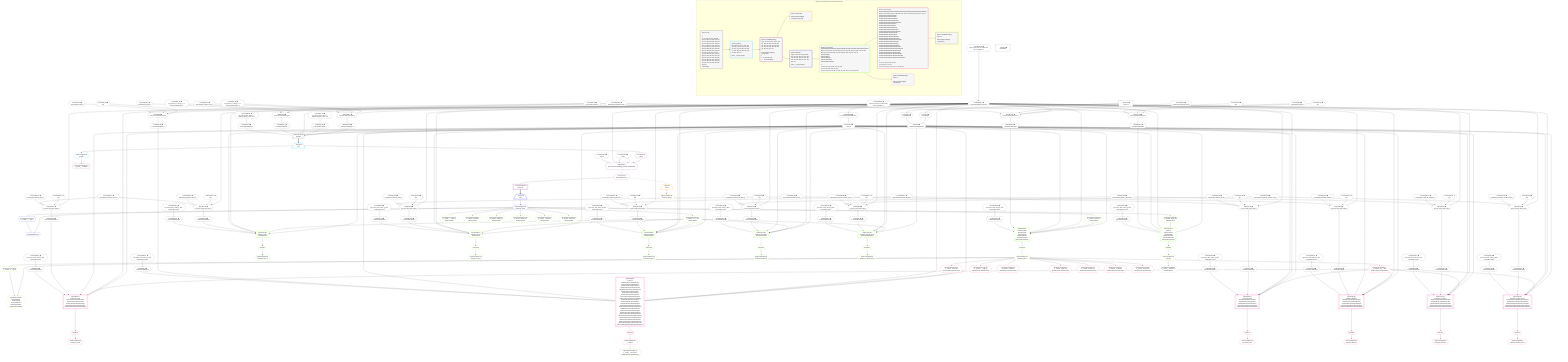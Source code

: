 %%{init: {'themeVariables': { 'fontSize': '12px'}}}%%
graph TD
    classDef path fill:#eee,stroke:#000,color:#000
    classDef plan fill:#fff,stroke-width:1px,color:#000
    classDef itemplan fill:#fff,stroke-width:2px,color:#000
    classDef unbatchedplan fill:#dff,stroke-width:1px,color:#000
    classDef sideeffectplan fill:#fcc,stroke-width:2px,color:#000
    classDef bucket fill:#f6f6f6,color:#000,stroke-width:2px,text-align:left


    %% plan dependencies
    PgSelect6[["PgSelect[6∈0] ➊<br />ᐸpeopleᐳ"]]:::plan
    Object9{{"Object[9∈0] ➊<br />ᐸ{pgSettings,withPgClient}ᐳ"}}:::plan
    Access326{{"Access[326∈0] ➊<br />ᐸ325.0ᐳ"}}:::plan
    Lambda526{{"Lambda[526∈0] ➊<br />ᐸcalculateOrderBySQLᐳ"}}:::plan
    Lambda531{{"Lambda[531∈0] ➊<br />ᐸcalculateOrderBySQLᐳ"}}:::plan
    Lambda322{{"Lambda[322∈0] ➊<br />ᐸcalculateShouldReverseOrderᐳ"}}:::plan
    Lambda546{{"Lambda[546∈0] ➊<br />ᐸcalculateOrderBySQLᐳ"}}:::plan
    Lambda551{{"Lambda[551∈0] ➊<br />ᐸcalculateOrderBySQLᐳ"}}:::plan
    Object9 & Access326 & Lambda526 & Lambda531 & Lambda322 & Access326 & Lambda546 & Lambda551 --> PgSelect6
    Object330{{"Object[330∈0] ➊<br />ᐸ{reverse,orders,alias,codec}ᐳ"}}:::plan
    Constant327{{"Constant[327∈0] ➊<br />ᐸ[]ᐳ"}}:::plan
    Constant328{{"Constant[328∈0] ➊<br />ᐸsql.identifier(”relational_topics”)ᐳ"}}:::plan
    Constant329{{"Constant[329∈0] ➊<br />ᐸRecordCodec(relational_topics)ᐳ"}}:::plan
    Lambda322 & Constant327 & Constant328 & Constant329 --> Object330
    Object345{{"Object[345∈0] ➊<br />ᐸ{reverse,orders,alias,codec}ᐳ"}}:::plan
    Constant342{{"Constant[342∈0] ➊<br />ᐸ[]ᐳ"}}:::plan
    Constant343{{"Constant[343∈0] ➊<br />ᐸsql.identifier(”relational_posts”)ᐳ"}}:::plan
    Constant344{{"Constant[344∈0] ➊<br />ᐸRecordCodec(relational_posts)ᐳ"}}:::plan
    Lambda322 & Constant342 & Constant343 & Constant344 --> Object345
    Object360{{"Object[360∈0] ➊<br />ᐸ{reverse,orders,alias,codec}ᐳ"}}:::plan
    Constant357{{"Constant[357∈0] ➊<br />ᐸ[]ᐳ"}}:::plan
    Constant358{{"Constant[358∈0] ➊<br />ᐸsql.identifier(”relational_dividers”)ᐳ"}}:::plan
    Constant359{{"Constant[359∈0] ➊<br />ᐸRecordCodec(relational_dividers)ᐳ"}}:::plan
    Lambda322 & Constant357 & Constant358 & Constant359 --> Object360
    Object375{{"Object[375∈0] ➊<br />ᐸ{reverse,orders,alias,codec}ᐳ"}}:::plan
    Constant372{{"Constant[372∈0] ➊<br />ᐸ[]ᐳ"}}:::plan
    Constant373{{"Constant[373∈0] ➊<br />ᐸsql.identifier(”relational_checklists”)ᐳ"}}:::plan
    Constant374{{"Constant[374∈0] ➊<br />ᐸRecordCodec(relational_checklists)ᐳ"}}:::plan
    Lambda322 & Constant372 & Constant373 & Constant374 --> Object375
    Object390{{"Object[390∈0] ➊<br />ᐸ{reverse,orders,alias,codec}ᐳ"}}:::plan
    Constant387{{"Constant[387∈0] ➊<br />ᐸ[]ᐳ"}}:::plan
    Constant388{{"Constant[388∈0] ➊<br />ᐸsql.identifier(”relational_checklist_items”)ᐳ"}}:::plan
    Constant389{{"Constant[389∈0] ➊<br />ᐸRecordCodec(relational_checklist_items)ᐳ"}}:::plan
    Lambda322 & Constant387 & Constant388 & Constant389 --> Object390
    Object405{{"Object[405∈0] ➊<br />ᐸ{reverse,orders,alias,codec}ᐳ"}}:::plan
    Constant402{{"Constant[402∈0] ➊<br />ᐸ[]ᐳ"}}:::plan
    Constant403{{"Constant[403∈0] ➊<br />ᐸsql.identifier(”relational_topics”)ᐳ"}}:::plan
    Lambda322 & Constant402 & Constant403 & Constant329 --> Object405
    Object420{{"Object[420∈0] ➊<br />ᐸ{reverse,orders,alias,codec}ᐳ"}}:::plan
    Constant417{{"Constant[417∈0] ➊<br />ᐸ[]ᐳ"}}:::plan
    Constant418{{"Constant[418∈0] ➊<br />ᐸsql.identifier(”relational_posts”)ᐳ"}}:::plan
    Lambda322 & Constant417 & Constant418 & Constant344 --> Object420
    Object435{{"Object[435∈0] ➊<br />ᐸ{reverse,orders,alias,codec}ᐳ"}}:::plan
    Constant432{{"Constant[432∈0] ➊<br />ᐸ[]ᐳ"}}:::plan
    Constant433{{"Constant[433∈0] ➊<br />ᐸsql.identifier(”relational_dividers”)ᐳ"}}:::plan
    Lambda322 & Constant432 & Constant433 & Constant359 --> Object435
    Object450{{"Object[450∈0] ➊<br />ᐸ{reverse,orders,alias,codec}ᐳ"}}:::plan
    Constant447{{"Constant[447∈0] ➊<br />ᐸ[]ᐳ"}}:::plan
    Constant448{{"Constant[448∈0] ➊<br />ᐸsql.identifier(”relational_checklists”)ᐳ"}}:::plan
    Lambda322 & Constant447 & Constant448 & Constant374 --> Object450
    Object465{{"Object[465∈0] ➊<br />ᐸ{reverse,orders,alias,codec}ᐳ"}}:::plan
    Constant462{{"Constant[462∈0] ➊<br />ᐸ[]ᐳ"}}:::plan
    Constant463{{"Constant[463∈0] ➊<br />ᐸsql.identifier(”relational_checklist_items”)ᐳ"}}:::plan
    Lambda322 & Constant462 & Constant463 & Constant389 --> Object465
    Object480{{"Object[480∈0] ➊<br />ᐸ{reverse,orders,alias,codec}ᐳ"}}:::plan
    Constant477{{"Constant[477∈0] ➊<br />ᐸ[]ᐳ"}}:::plan
    Constant478{{"Constant[478∈0] ➊<br />ᐸsql.identifier(”people”)ᐳ"}}:::plan
    Constant479{{"Constant[479∈0] ➊<br />ᐸRecordCodec(people)ᐳ"}}:::plan
    Lambda322 & Constant477 & Constant478 & Constant479 --> Object480
    Object495{{"Object[495∈0] ➊<br />ᐸ{reverse,orders,alias,codec}ᐳ"}}:::plan
    Constant492{{"Constant[492∈0] ➊<br />ᐸ[]ᐳ"}}:::plan
    Constant493{{"Constant[493∈0] ➊<br />ᐸsql.identifier(”relational_items”)ᐳ"}}:::plan
    Constant494{{"Constant[494∈0] ➊<br />ᐸRecordCodec(relational_items)ᐳ"}}:::plan
    Lambda322 & Constant492 & Constant493 & Constant494 --> Object495
    Object510{{"Object[510∈0] ➊<br />ᐸ{reverse,orders,alias,codec}ᐳ"}}:::plan
    Constant507{{"Constant[507∈0] ➊<br />ᐸ[]ᐳ"}}:::plan
    Constant508{{"Constant[508∈0] ➊<br />ᐸsql.identifier(”people”)ᐳ"}}:::plan
    Lambda322 & Constant507 & Constant508 & Constant479 --> Object510
    Object525{{"Object[525∈0] ➊<br />ᐸ{reverse,orders,alias,codec}ᐳ"}}:::plan
    Constant522{{"Constant[522∈0] ➊<br />ᐸ[ { fragment: { n: [Array], f: 0, c: 266, [Symbol(pg-sql2-tyᐳ"}}:::plan
    Constant523{{"Constant[523∈0] ➊<br />ᐸsql.identifier(”relational_items”)ᐳ"}}:::plan
    Lambda322 & Constant522 & Constant523 & Constant494 --> Object525
    Object545{{"Object[545∈0] ➊<br />ᐸ{reverse,orders,alias,codec}ᐳ"}}:::plan
    Constant542{{"Constant[542∈0] ➊<br />ᐸ[ { fragment: { n: [Array], f: 0, c: 1024, [Symbol(pg-sql2-tᐳ"}}:::plan
    Constant543{{"Constant[543∈0] ➊<br />ᐸsql.identifier(”people”)ᐳ"}}:::plan
    Lambda322 & Constant542 & Constant543 & Constant479 --> Object545
    Access7{{"Access[7∈0] ➊<br />ᐸ2.pgSettingsᐳ"}}:::plan
    Access8{{"Access[8∈0] ➊<br />ᐸ2.withPgClientᐳ"}}:::plan
    Access7 & Access8 --> Object9
    __Value2["__Value[2∈0] ➊<br />ᐸcontextᐳ"]:::plan
    __Value2 --> Access7
    __Value2 --> Access8
    Constant552{{"Constant[552∈0] ➊<br />ᐸ§{ first: null, last: null, cursorLower: null, cursorUpper: ᐳ"}}:::plan
    Constant552 --> Lambda322
    Lambda325{{"Lambda[325∈0] ➊<br />ᐸcalculateLimitAndOffsetSQLᐳ"}}:::plan
    Constant553{{"Constant[553∈0] ➊<br />ᐸ§{ first: null, last: null, cursorLower: null, cursorUpper: ᐳ"}}:::plan
    Constant553 --> Lambda325
    Lambda325 --> Access326
    Lambda331{{"Lambda[331∈0] ➊<br />ᐸcalculateOrderBySQLᐳ"}}:::plan
    Object330 --> Lambda331
    Lambda336{{"Lambda[336∈0] ➊<br />ᐸcalculateOrderBySQLᐳ"}}:::plan
    Constant554{{"Constant[554∈0] ➊<br />ᐸ§{ reverse: false, orders: [], alias: sql.identifier(”relatiᐳ"}}:::plan
    Constant554 --> Lambda336
    Lambda346{{"Lambda[346∈0] ➊<br />ᐸcalculateOrderBySQLᐳ"}}:::plan
    Object345 --> Lambda346
    Lambda351{{"Lambda[351∈0] ➊<br />ᐸcalculateOrderBySQLᐳ"}}:::plan
    Constant555{{"Constant[555∈0] ➊<br />ᐸ§{ reverse: false, orders: [], alias: sql.identifier(”relatiᐳ"}}:::plan
    Constant555 --> Lambda351
    Lambda361{{"Lambda[361∈0] ➊<br />ᐸcalculateOrderBySQLᐳ"}}:::plan
    Object360 --> Lambda361
    Lambda366{{"Lambda[366∈0] ➊<br />ᐸcalculateOrderBySQLᐳ"}}:::plan
    Constant556{{"Constant[556∈0] ➊<br />ᐸ§{ reverse: false, orders: [], alias: sql.identifier(”relatiᐳ"}}:::plan
    Constant556 --> Lambda366
    Lambda376{{"Lambda[376∈0] ➊<br />ᐸcalculateOrderBySQLᐳ"}}:::plan
    Object375 --> Lambda376
    Lambda381{{"Lambda[381∈0] ➊<br />ᐸcalculateOrderBySQLᐳ"}}:::plan
    Constant557{{"Constant[557∈0] ➊<br />ᐸ§{ reverse: false, orders: [], alias: sql.identifier(”relatiᐳ"}}:::plan
    Constant557 --> Lambda381
    Lambda391{{"Lambda[391∈0] ➊<br />ᐸcalculateOrderBySQLᐳ"}}:::plan
    Object390 --> Lambda391
    Lambda396{{"Lambda[396∈0] ➊<br />ᐸcalculateOrderBySQLᐳ"}}:::plan
    Constant558{{"Constant[558∈0] ➊<br />ᐸ§{ reverse: false, orders: [], alias: sql.identifier(”relatiᐳ"}}:::plan
    Constant558 --> Lambda396
    Lambda406{{"Lambda[406∈0] ➊<br />ᐸcalculateOrderBySQLᐳ"}}:::plan
    Object405 --> Lambda406
    Lambda411{{"Lambda[411∈0] ➊<br />ᐸcalculateOrderBySQLᐳ"}}:::plan
    Constant559{{"Constant[559∈0] ➊<br />ᐸ§{ reverse: false, orders: [], alias: sql.identifier(”relatiᐳ"}}:::plan
    Constant559 --> Lambda411
    Lambda421{{"Lambda[421∈0] ➊<br />ᐸcalculateOrderBySQLᐳ"}}:::plan
    Object420 --> Lambda421
    Lambda426{{"Lambda[426∈0] ➊<br />ᐸcalculateOrderBySQLᐳ"}}:::plan
    Constant560{{"Constant[560∈0] ➊<br />ᐸ§{ reverse: false, orders: [], alias: sql.identifier(”relatiᐳ"}}:::plan
    Constant560 --> Lambda426
    Lambda436{{"Lambda[436∈0] ➊<br />ᐸcalculateOrderBySQLᐳ"}}:::plan
    Object435 --> Lambda436
    Lambda441{{"Lambda[441∈0] ➊<br />ᐸcalculateOrderBySQLᐳ"}}:::plan
    Constant561{{"Constant[561∈0] ➊<br />ᐸ§{ reverse: false, orders: [], alias: sql.identifier(”relatiᐳ"}}:::plan
    Constant561 --> Lambda441
    Lambda451{{"Lambda[451∈0] ➊<br />ᐸcalculateOrderBySQLᐳ"}}:::plan
    Object450 --> Lambda451
    Lambda456{{"Lambda[456∈0] ➊<br />ᐸcalculateOrderBySQLᐳ"}}:::plan
    Constant562{{"Constant[562∈0] ➊<br />ᐸ§{ reverse: false, orders: [], alias: sql.identifier(”relatiᐳ"}}:::plan
    Constant562 --> Lambda456
    Lambda466{{"Lambda[466∈0] ➊<br />ᐸcalculateOrderBySQLᐳ"}}:::plan
    Object465 --> Lambda466
    Lambda471{{"Lambda[471∈0] ➊<br />ᐸcalculateOrderBySQLᐳ"}}:::plan
    Constant563{{"Constant[563∈0] ➊<br />ᐸ§{ reverse: false, orders: [], alias: sql.identifier(”relatiᐳ"}}:::plan
    Constant563 --> Lambda471
    Lambda481{{"Lambda[481∈0] ➊<br />ᐸcalculateOrderBySQLᐳ"}}:::plan
    Object480 --> Lambda481
    Lambda486{{"Lambda[486∈0] ➊<br />ᐸcalculateOrderBySQLᐳ"}}:::plan
    Constant564{{"Constant[564∈0] ➊<br />ᐸ§{ reverse: false, orders: [], alias: sql.identifier(”peopleᐳ"}}:::plan
    Constant564 --> Lambda486
    Lambda496{{"Lambda[496∈0] ➊<br />ᐸcalculateOrderBySQLᐳ"}}:::plan
    Object495 --> Lambda496
    Lambda501{{"Lambda[501∈0] ➊<br />ᐸcalculateOrderBySQLᐳ"}}:::plan
    Constant565{{"Constant[565∈0] ➊<br />ᐸ§{ reverse: false, orders: [], alias: sql.identifier(”relatiᐳ"}}:::plan
    Constant565 --> Lambda501
    Lambda511{{"Lambda[511∈0] ➊<br />ᐸcalculateOrderBySQLᐳ"}}:::plan
    Object510 --> Lambda511
    Lambda516{{"Lambda[516∈0] ➊<br />ᐸcalculateOrderBySQLᐳ"}}:::plan
    Constant566{{"Constant[566∈0] ➊<br />ᐸ§{ reverse: false, orders: [], alias: sql.identifier(”peopleᐳ"}}:::plan
    Constant566 --> Lambda516
    Object525 --> Lambda526
    Constant567{{"Constant[567∈0] ➊<br />ᐸ§{ reverse: false, orders: [ { fragment: [Object], codec: Coᐳ"}}:::plan
    Constant567 --> Lambda531
    Object545 --> Lambda546
    Constant568{{"Constant[568∈0] ➊<br />ᐸ§{ reverse: false, orders: [ { fragment: [Object], codec: Coᐳ"}}:::plan
    Constant568 --> Lambda551
    __Value4["__Value[4∈0] ➊<br />ᐸrootValueᐳ"]:::plan
    Constant320{{"Constant[320∈0] ➊<br />ᐸnullᐳ"}}:::plan
    Constant323{{"Constant[323∈0] ➊<br />ᐸfalseᐳ"}}:::plan
    __Item10[/"__Item[10∈1]<br />ᐸ6ᐳ"\]:::itemplan
    PgSelect6 ==> __Item10
    PgSelectSingle11{{"PgSelectSingle[11∈1]<br />ᐸpeopleᐳ"}}:::plan
    __Item10 --> PgSelectSingle11
    Object535{{"Object[535∈2]<br />ᐸ{rows,first,last,shouldReverseOrder,fetchOneExtra}ᐳ"}}:::plan
    Access533{{"Access[533∈2]<br />ᐸ10.1ᐳ"}}:::plan
    Access533 & Constant320 & Constant320 & Lambda322 & Constant323 --> Object535
    PgClassExpression12{{"PgClassExpression[12∈2]<br />ᐸ__people__.”username”ᐳ"}}:::plan
    PgSelectSingle11 --> PgClassExpression12
    __ListTransform18[["__ListTransform[18∈2]<br />ᐸeach:14ᐳ"]]:::plan
    Lambda536{{"Lambda[536∈2]<br />ᐸreverseIfNecessaryᐳ"}}:::plan
    Lambda536 --> __ListTransform18
    __Item10 --> Access533
    Object535 --> Lambda536
    __Item19[/"__Item[19∈3]<br />ᐸ536ᐳ"\]:::itemplan
    Lambda536 -.-> __Item19
    PgSelectSingle20{{"PgSelectSingle[20∈3]<br />ᐸrelational_itemsᐳ"}}:::plan
    __Item19 --> PgSelectSingle20
    PgPolymorphic24{{"PgPolymorphic[24∈4]"}}:::plan
    PgSelectSingle22{{"PgSelectSingle[22∈4]<br />ᐸrelational_itemsᐳ"}}:::plan
    PgClassExpression23{{"PgClassExpression[23∈4]<br />ᐸ__relation...s__.”type”ᐳ"}}:::plan
    PgSelectSingle22 & PgClassExpression23 --> PgPolymorphic24
    __Item21[/"__Item[21∈4]<br />ᐸ18ᐳ"\]:::itemplan
    __ListTransform18 ==> __Item21
    __Item21 --> PgSelectSingle22
    PgSelectSingle22 --> PgClassExpression23
    PgSelect26[["PgSelect[26∈5]<br />ᐸrelational_topicsᐳ<br />ᐳRelationalTopic"]]:::plan
    PgClassExpression25{{"PgClassExpression[25∈5]<br />ᐸ__relation...ems__.”id”ᐳ<br />ᐳRelationalTopic"}}:::plan
    Object9 & PgClassExpression25 & Lambda322 & Access326 & Lambda331 & Lambda336 --> PgSelect26
    PgSelect33[["PgSelect[33∈5]<br />ᐸrelational_itemsᐳ<br />ᐳRelationalTopic<br />ᐳRelationalPost<br />ᐳRelationalDivider<br />ᐳRelationalChecklist<br />ᐳRelationalChecklistItem"]]:::plan
    PgClassExpression32{{"PgClassExpression[32∈5]<br />ᐸ__relation...parent_id”ᐳ<br />ᐳRelationalTopic"}}:::plan
    Object9 & PgClassExpression32 & Lambda322 & Access326 & Lambda496 & Lambda501 --> PgSelect33
    PgSelect94[["PgSelect[94∈5]<br />ᐸpeopleᐳ<br />ᐳRelationalTopic<br />ᐳRelationalPost<br />ᐳRelationalDivider<br />ᐳRelationalChecklist<br />ᐳRelationalChecklistItem"]]:::plan
    PgClassExpression93{{"PgClassExpression[93∈5]<br />ᐸ__relation...author_id”ᐳ<br />ᐳRelationalTopic"}}:::plan
    Object9 & PgClassExpression93 & Lambda322 & Access326 & Lambda511 & Lambda516 --> PgSelect94
    PgSelect104[["PgSelect[104∈5]<br />ᐸrelational_postsᐳ<br />ᐳRelationalPost"]]:::plan
    Object9 & PgClassExpression25 & Lambda322 & Access326 & Lambda346 & Lambda351 --> PgSelect104
    PgSelect158[["PgSelect[158∈5]<br />ᐸrelational_dividersᐳ<br />ᐳRelationalDivider"]]:::plan
    Object9 & PgClassExpression25 & Lambda322 & Access326 & Lambda361 & Lambda366 --> PgSelect158
    PgSelect212[["PgSelect[212∈5]<br />ᐸrelational_checklistsᐳ<br />ᐳRelationalChecklist"]]:::plan
    Object9 & PgClassExpression25 & Lambda322 & Access326 & Lambda376 & Lambda381 --> PgSelect212
    PgSelect266[["PgSelect[266∈5]<br />ᐸrelational_checklist_itemsᐳ<br />ᐳRelationalChecklistItem"]]:::plan
    Object9 & PgClassExpression25 & Lambda322 & Access326 & Lambda391 & Lambda396 --> PgSelect266
    PgPolymorphic38{{"PgPolymorphic[38∈5]<br />ᐳRelationalTopic<br />ᐳRelationalPost<br />ᐳRelationalDivider<br />ᐳRelationalChecklist<br />ᐳRelationalChecklistItem"}}:::plan
    PgSelectSingle36{{"PgSelectSingle[36∈5]<br />ᐸrelational_itemsᐳ"}}:::plan
    PgClassExpression37{{"PgClassExpression[37∈5]<br />ᐸ__relation...s__.”type”ᐳ"}}:::plan
    PgSelectSingle36 & PgClassExpression37 --> PgPolymorphic38
    PgSelectSingle22 --> PgClassExpression25
    First30{{"First[30∈5]"}}:::plan
    PgSelect26 --> First30
    PgSelectSingle31{{"PgSelectSingle[31∈5]<br />ᐸrelational_topicsᐳ"}}:::plan
    First30 --> PgSelectSingle31
    PgSelectSingle22 --> PgClassExpression32
    First35{{"First[35∈5]"}}:::plan
    PgSelect33 --> First35
    First35 --> PgSelectSingle36
    PgSelectSingle36 --> PgClassExpression37
    PgClassExpression92{{"PgClassExpression[92∈5]<br />ᐸ__relation...__.”type2”ᐳ<br />ᐳRelationalTopic"}}:::plan
    PgSelectSingle22 --> PgClassExpression92
    PgSelectSingle22 --> PgClassExpression93
    First96{{"First[96∈5]"}}:::plan
    PgSelect94 --> First96
    PgSelectSingle97{{"PgSelectSingle[97∈5]<br />ᐸpeopleᐳ"}}:::plan
    First96 --> PgSelectSingle97
    PgClassExpression99{{"PgClassExpression[99∈5]<br />ᐸ__relation...”position”ᐳ<br />ᐳRelationalTopic"}}:::plan
    PgSelectSingle22 --> PgClassExpression99
    PgClassExpression100{{"PgClassExpression[100∈5]<br />ᐸ__relation...reated_at”ᐳ<br />ᐳRelationalTopic"}}:::plan
    PgSelectSingle22 --> PgClassExpression100
    PgClassExpression101{{"PgClassExpression[101∈5]<br />ᐸ__relation...pdated_at”ᐳ<br />ᐳRelationalTopic"}}:::plan
    PgSelectSingle22 --> PgClassExpression101
    PgClassExpression102{{"PgClassExpression[102∈5]<br />ᐸ__relation..._archived”ᐳ<br />ᐳRelationalTopic"}}:::plan
    PgSelectSingle22 --> PgClassExpression102
    PgClassExpression103{{"PgClassExpression[103∈5]<br />ᐸ__relation...chived_at”ᐳ<br />ᐳRelationalTopic"}}:::plan
    PgSelectSingle22 --> PgClassExpression103
    First106{{"First[106∈5]"}}:::plan
    PgSelect104 --> First106
    PgSelectSingle107{{"PgSelectSingle[107∈5]<br />ᐸrelational_postsᐳ"}}:::plan
    First106 --> PgSelectSingle107
    First160{{"First[160∈5]"}}:::plan
    PgSelect158 --> First160
    PgSelectSingle161{{"PgSelectSingle[161∈5]<br />ᐸrelational_dividersᐳ"}}:::plan
    First160 --> PgSelectSingle161
    First214{{"First[214∈5]"}}:::plan
    PgSelect212 --> First214
    PgSelectSingle215{{"PgSelectSingle[215∈5]<br />ᐸrelational_checklistsᐳ"}}:::plan
    First214 --> PgSelectSingle215
    First268{{"First[268∈5]"}}:::plan
    PgSelect266 --> First268
    PgSelectSingle269{{"PgSelectSingle[269∈5]<br />ᐸrelational_checklist_itemsᐳ"}}:::plan
    First268 --> PgSelectSingle269
    PgSelect40[["PgSelect[40∈6]<br />ᐸrelational_topicsᐳ<br />ᐳRelationalTopicᐳRelationalTopic<br />ᐳRelationalPostᐳRelationalTopic<br />ᐳRelationalDividerᐳRelationalTopic<br />ᐳRelationalChecklistᐳRelationalTopic<br />ᐳRelationalChecklistItemᐳRelationalTopic"]]:::plan
    PgClassExpression39{{"PgClassExpression[39∈6]<br />ᐸ__relation...ems__.”id”ᐳ<br />ᐳRelationalTopicᐳRelationalTopic"}}:::plan
    Object9 & PgClassExpression39 & Lambda322 & Access326 & Lambda406 & Lambda411 --> PgSelect40
    PgSelect49[["PgSelect[49∈6]<br />ᐸpeopleᐳ<br />ᐳRelationalTopicᐳRelationalTopic<br />ᐳRelationalTopicᐳRelationalPost<br />ᐳRelationalTopicᐳRelationalDivider<br />ᐳRelationalTopicᐳRelationalChecklist<br />ᐳRelationalTopicᐳRelationalChecklistItem<br />ᐳRelationalPostᐳRelationalTopic<br />ᐳRelationalPostᐳRelationalPost<br />ᐳRelationalPostᐳRelationalDivider<br />ᐳRelationalPostᐳRelationalChecklist<br />ᐳRelationalPostᐳRelationalChecklistItem<br />ᐳRelationalDividerᐳRelationalTopic<br />ᐳRelationalDividerᐳRelationalPost<br />ᐳRelationalDividerᐳRelationalDivider<br />ᐳRelationalDividerᐳRelationalChecklist<br />ᐳRelationalDividerᐳRelationalChecklistItem<br />ᐳRelationalChecklistᐳRelationalTopic<br />ᐳRelationalChecklistᐳRelationalPost<br />ᐳRelationalChecklistᐳRelationalDivider<br />ᐳRelationalChecklistᐳRelationalChecklist<br />ᐳRelationalChecklistᐳRelationalChecklistItem<br />ᐳRelationalChecklistItemᐳRelationalTopic<br />ᐳRelationalChecklistItemᐳRelationalPost<br />ᐳRelationalChecklistItemᐳRelationalDivider<br />ᐳRelationalChecklistItemᐳRelationalChecklist<br />ᐳRelationalChecklistItemᐳRelationalChecklistItem"]]:::plan
    PgClassExpression48{{"PgClassExpression[48∈6]<br />ᐸ__relation...author_id”ᐳ<br />ᐳRelationalTopicᐳRelationalTopic"}}:::plan
    Object9 & PgClassExpression48 & Lambda322 & Access326 & Lambda481 & Lambda486 --> PgSelect49
    PgSelect59[["PgSelect[59∈6]<br />ᐸrelational_postsᐳ<br />ᐳRelationalTopicᐳRelationalPost<br />ᐳRelationalPostᐳRelationalPost<br />ᐳRelationalDividerᐳRelationalPost<br />ᐳRelationalChecklistᐳRelationalPost<br />ᐳRelationalChecklistItemᐳRelationalPost"]]:::plan
    Object9 & PgClassExpression39 & Lambda322 & Access326 & Lambda421 & Lambda426 --> PgSelect59
    PgSelect67[["PgSelect[67∈6]<br />ᐸrelational_dividersᐳ<br />ᐳRelationalTopicᐳRelationalDivider<br />ᐳRelationalPostᐳRelationalDivider<br />ᐳRelationalDividerᐳRelationalDivider<br />ᐳRelationalChecklistᐳRelationalDivider<br />ᐳRelationalChecklistItemᐳRelationalDivider"]]:::plan
    Object9 & PgClassExpression39 & Lambda322 & Access326 & Lambda436 & Lambda441 --> PgSelect67
    PgSelect75[["PgSelect[75∈6]<br />ᐸrelational_checklistsᐳ<br />ᐳRelationalTopicᐳRelationalChecklist<br />ᐳRelationalPostᐳRelationalChecklist<br />ᐳRelationalDividerᐳRelationalChecklist<br />ᐳRelationalChecklistᐳRelationalChecklist<br />ᐳRelationalChecklistItemᐳRelationalChecklist"]]:::plan
    Object9 & PgClassExpression39 & Lambda322 & Access326 & Lambda451 & Lambda456 --> PgSelect75
    PgSelect83[["PgSelect[83∈6]<br />ᐸrelational_checklist_itemsᐳ<br />ᐳRelationalTopicᐳRelationalChecklistItem<br />ᐳRelationalPostᐳRelationalChecklistItem<br />ᐳRelationalDividerᐳRelationalChecklistItem<br />ᐳRelationalChecklistᐳRelationalChecklistItem<br />ᐳRelationalChecklistItemᐳRelationalChecklistItem"]]:::plan
    Object9 & PgClassExpression39 & Lambda322 & Access326 & Lambda466 & Lambda471 --> PgSelect83
    PgSelectSingle36 --> PgClassExpression39
    First44{{"First[44∈6]"}}:::plan
    PgSelect40 --> First44
    PgSelectSingle45{{"PgSelectSingle[45∈6]<br />ᐸrelational_topicsᐳ"}}:::plan
    First44 --> PgSelectSingle45
    PgClassExpression47{{"PgClassExpression[47∈6]<br />ᐸ__relation...__.”type2”ᐳ<br />ᐳRelationalTopicᐳRelationalTopic"}}:::plan
    PgSelectSingle36 --> PgClassExpression47
    PgSelectSingle36 --> PgClassExpression48
    First51{{"First[51∈6]"}}:::plan
    PgSelect49 --> First51
    PgSelectSingle52{{"PgSelectSingle[52∈6]<br />ᐸpeopleᐳ"}}:::plan
    First51 --> PgSelectSingle52
    PgClassExpression54{{"PgClassExpression[54∈6]<br />ᐸ__relation...”position”ᐳ<br />ᐳRelationalTopicᐳRelationalTopic"}}:::plan
    PgSelectSingle36 --> PgClassExpression54
    PgClassExpression55{{"PgClassExpression[55∈6]<br />ᐸ__relation...reated_at”ᐳ<br />ᐳRelationalTopicᐳRelationalTopic"}}:::plan
    PgSelectSingle36 --> PgClassExpression55
    PgClassExpression56{{"PgClassExpression[56∈6]<br />ᐸ__relation...pdated_at”ᐳ<br />ᐳRelationalTopicᐳRelationalTopic"}}:::plan
    PgSelectSingle36 --> PgClassExpression56
    PgClassExpression57{{"PgClassExpression[57∈6]<br />ᐸ__relation..._archived”ᐳ<br />ᐳRelationalTopicᐳRelationalTopic"}}:::plan
    PgSelectSingle36 --> PgClassExpression57
    PgClassExpression58{{"PgClassExpression[58∈6]<br />ᐸ__relation...chived_at”ᐳ<br />ᐳRelationalTopicᐳRelationalTopic"}}:::plan
    PgSelectSingle36 --> PgClassExpression58
    First61{{"First[61∈6]"}}:::plan
    PgSelect59 --> First61
    PgSelectSingle62{{"PgSelectSingle[62∈6]<br />ᐸrelational_postsᐳ"}}:::plan
    First61 --> PgSelectSingle62
    First69{{"First[69∈6]"}}:::plan
    PgSelect67 --> First69
    PgSelectSingle70{{"PgSelectSingle[70∈6]<br />ᐸrelational_dividersᐳ"}}:::plan
    First69 --> PgSelectSingle70
    First77{{"First[77∈6]"}}:::plan
    PgSelect75 --> First77
    PgSelectSingle78{{"PgSelectSingle[78∈6]<br />ᐸrelational_checklistsᐳ"}}:::plan
    First77 --> PgSelectSingle78
    First85{{"First[85∈6]"}}:::plan
    PgSelect83 --> First85
    PgSelectSingle86{{"PgSelectSingle[86∈6]<br />ᐸrelational_checklist_itemsᐳ"}}:::plan
    First85 --> PgSelectSingle86
    PgClassExpression53{{"PgClassExpression[53∈7]<br />ᐸ__people__.”username”ᐳ<br />ᐳRelationalTopicᐳRelationalTopic"}}:::plan
    PgSelectSingle52 --> PgClassExpression53
    PgClassExpression98{{"PgClassExpression[98∈8]<br />ᐸ__people__.”username”ᐳ<br />ᐳRelationalTopic"}}:::plan
    PgSelectSingle97 --> PgClassExpression98

    %% define steps

    subgraph "Buckets for queries/interfaces-relational/nested-more"
    Bucket0("Bucket 0 (root)<br /><br />1: <br />ᐳ: 7, 8, 320, 323, 327, 328, 329, 342, 343, 344, 357, 358, 359, 372, 373, 374, 387, 388, 389, 402, 403, 417, 418, 432, 433, 447, 448, 462, 463, 477, 478, 479, 492, 493, 494, 507, 508, 522, 523, 542, 543, 552, 553, 554, 555, 556, 557, 558, 559, 560, 561, 562, 563, 564, 565, 566, 567, 568, 9, 322, 325, 326, 330, 331, 336, 345, 346, 351, 360, 361, 366, 375, 376, 381, 390, 391, 396, 405, 406, 411, 420, 421, 426, 435, 436, 441, 450, 451, 456, 465, 466, 471, 480, 481, 486, 495, 496, 501, 510, 511, 516, 525, 526, 531, 545, 546, 551<br />2: PgSelect[6]"):::bucket
    classDef bucket0 stroke:#696969
    class Bucket0,__Value2,__Value4,PgSelect6,Access7,Access8,Object9,Constant320,Lambda322,Constant323,Lambda325,Access326,Constant327,Constant328,Constant329,Object330,Lambda331,Lambda336,Constant342,Constant343,Constant344,Object345,Lambda346,Lambda351,Constant357,Constant358,Constant359,Object360,Lambda361,Lambda366,Constant372,Constant373,Constant374,Object375,Lambda376,Lambda381,Constant387,Constant388,Constant389,Object390,Lambda391,Lambda396,Constant402,Constant403,Object405,Lambda406,Lambda411,Constant417,Constant418,Object420,Lambda421,Lambda426,Constant432,Constant433,Object435,Lambda436,Lambda441,Constant447,Constant448,Object450,Lambda451,Lambda456,Constant462,Constant463,Object465,Lambda466,Lambda471,Constant477,Constant478,Constant479,Object480,Lambda481,Lambda486,Constant492,Constant493,Constant494,Object495,Lambda496,Lambda501,Constant507,Constant508,Object510,Lambda511,Lambda516,Constant522,Constant523,Object525,Lambda526,Lambda531,Constant542,Constant543,Object545,Lambda546,Lambda551,Constant552,Constant553,Constant554,Constant555,Constant556,Constant557,Constant558,Constant559,Constant560,Constant561,Constant562,Constant563,Constant564,Constant565,Constant566,Constant567,Constant568 bucket0
    Bucket1("Bucket 1 (listItem)<br />Deps: 320, 322, 323, 9, 326, 331, 336, 496, 501, 511, 516, 346, 351, 361, 366, 376, 381, 391, 396, 406, 411, 481, 486, 421, 426, 436, 441, 451, 456, 466, 471<br /><br />ROOT __Item{1}ᐸ6ᐳ[10]"):::bucket
    classDef bucket1 stroke:#00bfff
    class Bucket1,__Item10,PgSelectSingle11 bucket1
    Bucket2("Bucket 2 (nullableBoundary)<br />Deps: 11, 10, 320, 322, 323, 9, 326, 331, 336, 496, 501, 511, 516, 346, 351, 361, 366, 376, 381, 391, 396, 406, 411, 481, 486, 421, 426, 436, 441, 451, 456, 466, 471<br /><br />ROOT PgSelectSingle{1}ᐸpeopleᐳ[11]<br />1: <br />ᐳ: 12, 533, 535, 536<br />2: __ListTransform[18]"):::bucket
    classDef bucket2 stroke:#7f007f
    class Bucket2,PgClassExpression12,__ListTransform18,Access533,Object535,Lambda536 bucket2
    Bucket3("Bucket 3 (subroutine)<br /><br />ROOT PgSelectSingle{3}ᐸrelational_itemsᐳ[20]"):::bucket
    classDef bucket3 stroke:#ffa500
    class Bucket3,__Item19,PgSelectSingle20 bucket3
    Bucket4("Bucket 4 (listItem)<br />Deps: 9, 322, 326, 331, 336, 496, 501, 511, 516, 346, 351, 361, 366, 376, 381, 391, 396, 406, 411, 481, 486, 421, 426, 436, 441, 451, 456, 466, 471<br /><br />ROOT __Item{4}ᐸ18ᐳ[21]"):::bucket
    classDef bucket4 stroke:#0000ff
    class Bucket4,__Item21,PgSelectSingle22,PgClassExpression23,PgPolymorphic24 bucket4
    Bucket5("Bucket 5 (polymorphic)<br />RelationalTopic,RelationalPost,RelationalDivider,RelationalChecklist,RelationalChecklistItem<br />Deps: 22, 9, 322, 326, 331, 336, 496, 501, 511, 516, 346, 351, 361, 366, 376, 381, 391, 396, 24, 406, 411, 481, 486, 421, 426, 436, 441, 451, 456, 466, 471, 23<br />ᐳRelationalTopic<br />ᐳRelationalPost<br />ᐳRelationalDivider<br />ᐳRelationalChecklist<br />ᐳRelationalChecklistItem<br /><br />1: <br />ᐳ: 25, 32, 92, 93, 99, 100, 101, 102, 103<br />2: 26, 33, 94, 104, 158, 212, 266<br />ᐳ: 30, 31, 35, 36, 37, 38, 96, 97, 106, 107, 160, 161, 214, 215, 268, 269"):::bucket
    classDef bucket5 stroke:#7fff00
    class Bucket5,PgClassExpression25,PgSelect26,First30,PgSelectSingle31,PgClassExpression32,PgSelect33,First35,PgSelectSingle36,PgClassExpression37,PgPolymorphic38,PgClassExpression92,PgClassExpression93,PgSelect94,First96,PgSelectSingle97,PgClassExpression99,PgClassExpression100,PgClassExpression101,PgClassExpression102,PgClassExpression103,PgSelect104,First106,PgSelectSingle107,PgSelect158,First160,PgSelectSingle161,PgSelect212,First214,PgSelectSingle215,PgSelect266,First268,PgSelectSingle269 bucket5
    Bucket6("Bucket 6 (polymorphic)<br />RelationalTopic,RelationalPost,RelationalDivider,RelationalChecklist,RelationalChecklistItem<br />Deps: 36, 9, 322, 326, 406, 411, 481, 486, 421, 426, 436, 441, 451, 456, 466, 471, 38, 37<br />ᐳRelationalTopicᐳRelationalTopic<br />ᐳRelationalTopicᐳRelationalPost<br />ᐳRelationalTopicᐳRelationalDivider<br />ᐳRelationalTopicᐳRelationalChecklist<br />ᐳRelationalTopicᐳRelationalChecklistItem<br />ᐳRelationalPostᐳRelationalTopic<br />ᐳRelationalPostᐳRelationalPost<br />ᐳRelationalPostᐳRelationalDivider<br />ᐳRelationalPostᐳRelationalChecklist<br />ᐳRelationalPostᐳRelationalChecklistItem<br />ᐳRelationalDividerᐳRelationalTopic<br />ᐳRelationalDividerᐳRelationalPost<br />ᐳRelationalDividerᐳRelationalDivider<br />ᐳRelationalDividerᐳRelationalChecklist<br />ᐳRelationalDividerᐳRelationalChecklistItem<br />ᐳRelationalChecklistᐳRelationalTopic<br />ᐳRelationalChecklistᐳRelationalPost<br />ᐳRelationalChecklistᐳRelationalDivider<br />ᐳRelationalChecklistᐳRelationalChecklist<br />ᐳRelationalChecklistᐳRelationalChecklistItem<br />ᐳRelationalChecklistItemᐳRelationalTopic<br />ᐳRelationalChecklistItemᐳRelationalPost<br />ᐳRelationalChecklistItemᐳRelationalDivider<br />ᐳRelationalChecklistItemᐳRelationalChecklist<br />ᐳRelationalChecklistItemᐳRelationalChecklistItem<br /><br />1: <br />ᐳ: 39, 47, 48, 54, 55, 56, 57, 58<br />2: 40, 49, 59, 67, 75, 83<br />ᐳ: 44, 45, 51, 52, 61, 62, 69, 70, 77, 78, 85, 86"):::bucket
    classDef bucket6 stroke:#ff1493
    class Bucket6,PgClassExpression39,PgSelect40,First44,PgSelectSingle45,PgClassExpression47,PgClassExpression48,PgSelect49,First51,PgSelectSingle52,PgClassExpression54,PgClassExpression55,PgClassExpression56,PgClassExpression57,PgClassExpression58,PgSelect59,First61,PgSelectSingle62,PgSelect67,First69,PgSelectSingle70,PgSelect75,First77,PgSelectSingle78,PgSelect83,First85,PgSelectSingle86 bucket6
    Bucket7("Bucket 7 (nullableBoundary)<br />Deps: 52<br /><br />ROOT PgSelectSingle{6}ᐸpeopleᐳ[52]"):::bucket
    classDef bucket7 stroke:#808000
    class Bucket7,PgClassExpression53 bucket7
    Bucket8("Bucket 8 (nullableBoundary)<br />Deps: 97<br /><br />ROOT PgSelectSingle{5}ᐸpeopleᐳ[97]"):::bucket
    classDef bucket8 stroke:#dda0dd
    class Bucket8,PgClassExpression98 bucket8
    Bucket0 --> Bucket1
    Bucket1 --> Bucket2
    Bucket2 --> Bucket3 & Bucket4
    Bucket4 --> Bucket5
    Bucket5 --> Bucket6 & Bucket8
    Bucket6 --> Bucket7
    end